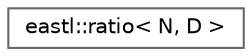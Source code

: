 digraph "类继承关系图"
{
 // LATEX_PDF_SIZE
  bgcolor="transparent";
  edge [fontname=Helvetica,fontsize=10,labelfontname=Helvetica,labelfontsize=10];
  node [fontname=Helvetica,fontsize=10,shape=box,height=0.2,width=0.4];
  rankdir="LR";
  Node0 [id="Node000000",label="eastl::ratio\< N, D \>",height=0.2,width=0.4,color="grey40", fillcolor="white", style="filled",URL="$classeastl_1_1ratio.html",tooltip=" "];
}
